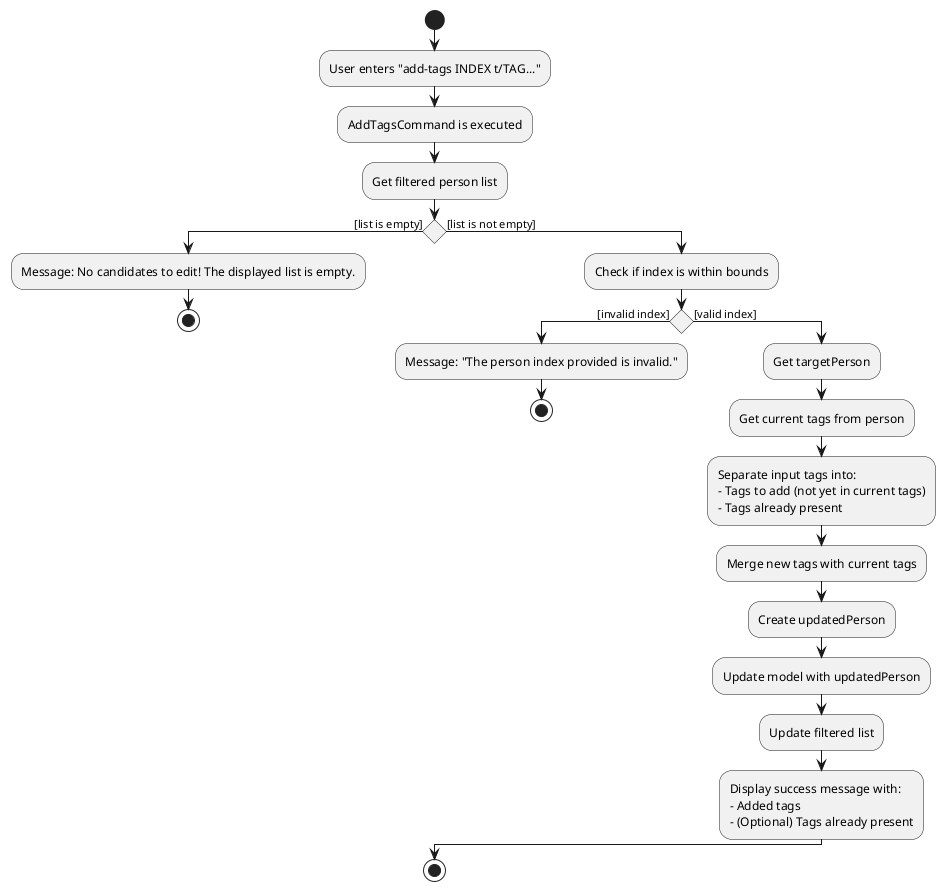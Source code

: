 @startuml
start

:User enters "add-tags INDEX t/TAG...";

:AddTagsCommand is executed;

:Get filtered person list;

if () then ([list is empty])
    :Message: No candidates to edit! The displayed list is empty.;
    stop
else ([list is not empty])
    :Check if index is within bounds;

    if () then ([invalid index])
        :Message: "The person index provided is invalid.";
        stop
    else ([valid index])
        :Get targetPerson;
        :Get current tags from person;

        :Separate input tags into:\n- Tags to add (not yet in current tags)\n- Tags already present;

        :Merge new tags with current tags;
        :Create updatedPerson;

        :Update model with updatedPerson;
        :Update filtered list;

        :Display success message with:\n- Added tags\n- (Optional) Tags already present;
    endif
endif

stop
@enduml
